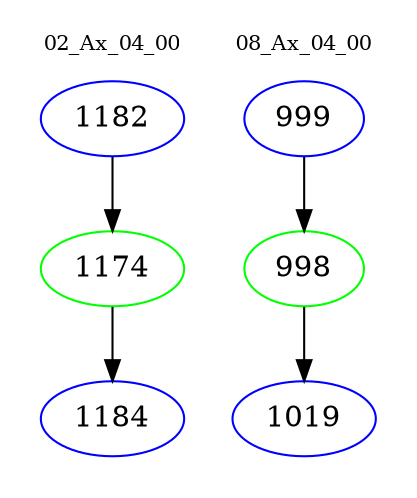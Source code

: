 digraph{
subgraph cluster_0 {
color = white
label = "02_Ax_04_00";
fontsize=10;
T0_1182 [label="1182", color="blue"]
T0_1182 -> T0_1174 [color="black"]
T0_1174 [label="1174", color="green"]
T0_1174 -> T0_1184 [color="black"]
T0_1184 [label="1184", color="blue"]
}
subgraph cluster_1 {
color = white
label = "08_Ax_04_00";
fontsize=10;
T1_999 [label="999", color="blue"]
T1_999 -> T1_998 [color="black"]
T1_998 [label="998", color="green"]
T1_998 -> T1_1019 [color="black"]
T1_1019 [label="1019", color="blue"]
}
}
